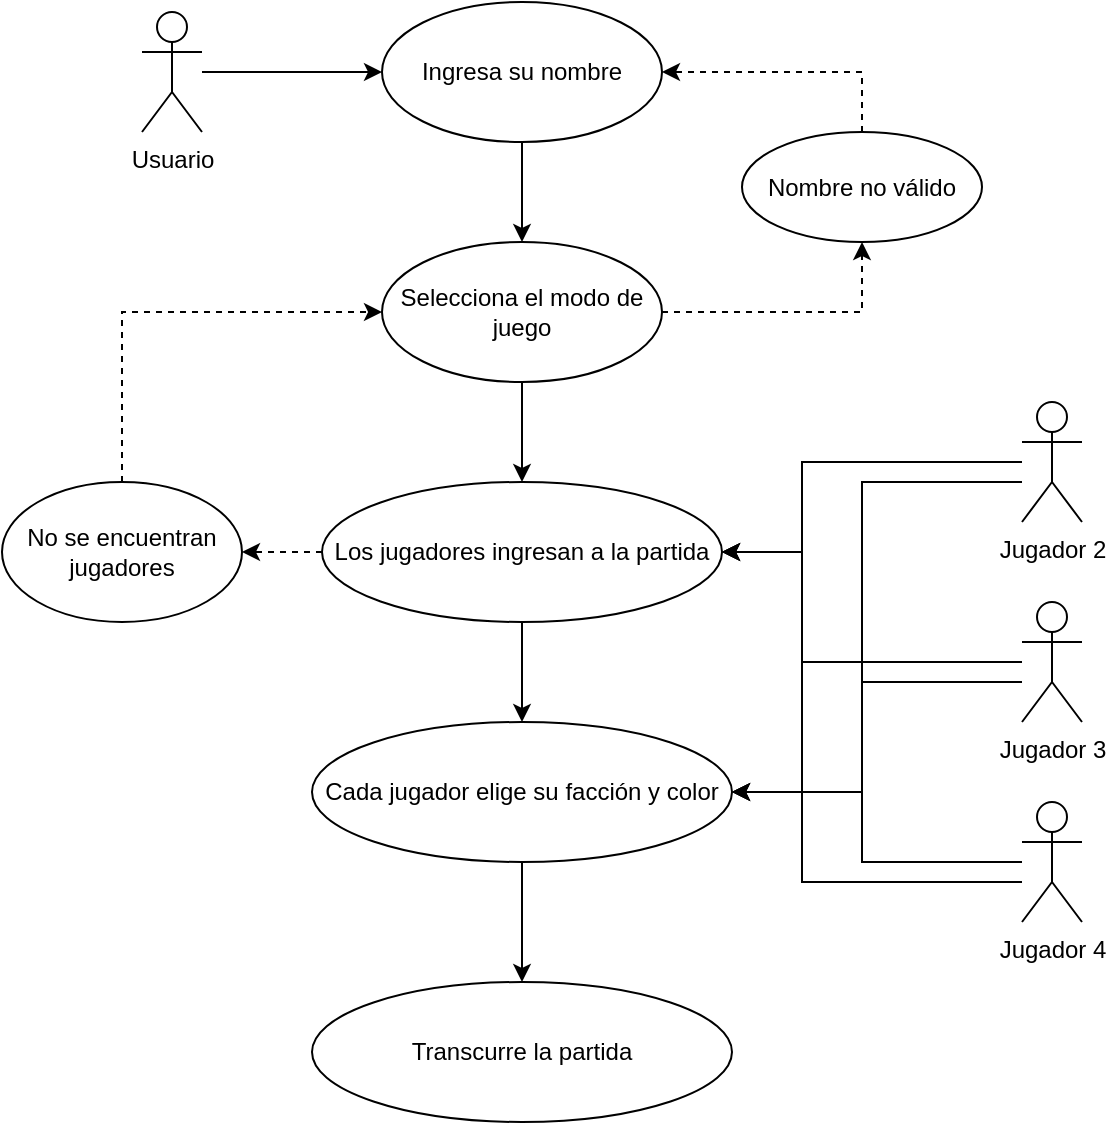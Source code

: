 <mxfile version="17.4.5" type="device"><diagram id="C5RBs43oDa-KdzZeNtuy" name="Page-1"><mxGraphModel dx="1108" dy="722" grid="1" gridSize="10" guides="1" tooltips="1" connect="1" arrows="1" fold="1" page="1" pageScale="1" pageWidth="827" pageHeight="1169" math="0" shadow="0"><root><mxCell id="WIyWlLk6GJQsqaUBKTNV-0"/><mxCell id="WIyWlLk6GJQsqaUBKTNV-1" parent="WIyWlLk6GJQsqaUBKTNV-0"/><mxCell id="BfDQw0kpplnFdr6ccy7x-18" style="edgeStyle=orthogonalEdgeStyle;rounded=0;orthogonalLoop=1;jettySize=auto;html=1;" edge="1" parent="WIyWlLk6GJQsqaUBKTNV-1" source="BfDQw0kpplnFdr6ccy7x-0" target="BfDQw0kpplnFdr6ccy7x-1"><mxGeometry relative="1" as="geometry"/></mxCell><mxCell id="BfDQw0kpplnFdr6ccy7x-0" value="Usuario" style="shape=umlActor;verticalLabelPosition=bottom;verticalAlign=top;html=1;" vertex="1" parent="WIyWlLk6GJQsqaUBKTNV-1"><mxGeometry x="130" y="275" width="30" height="60" as="geometry"/></mxCell><mxCell id="BfDQw0kpplnFdr6ccy7x-19" style="edgeStyle=orthogonalEdgeStyle;rounded=0;orthogonalLoop=1;jettySize=auto;html=1;" edge="1" parent="WIyWlLk6GJQsqaUBKTNV-1" source="BfDQw0kpplnFdr6ccy7x-1" target="BfDQw0kpplnFdr6ccy7x-4"><mxGeometry relative="1" as="geometry"/></mxCell><mxCell id="BfDQw0kpplnFdr6ccy7x-1" value="Ingresa su nombre" style="ellipse;whiteSpace=wrap;html=1;" vertex="1" parent="WIyWlLk6GJQsqaUBKTNV-1"><mxGeometry x="250" y="270" width="140" height="70" as="geometry"/></mxCell><mxCell id="BfDQw0kpplnFdr6ccy7x-20" style="edgeStyle=orthogonalEdgeStyle;rounded=0;orthogonalLoop=1;jettySize=auto;html=1;" edge="1" parent="WIyWlLk6GJQsqaUBKTNV-1" source="BfDQw0kpplnFdr6ccy7x-4" target="BfDQw0kpplnFdr6ccy7x-5"><mxGeometry relative="1" as="geometry"/></mxCell><mxCell id="BfDQw0kpplnFdr6ccy7x-34" style="edgeStyle=orthogonalEdgeStyle;rounded=0;orthogonalLoop=1;jettySize=auto;html=1;entryX=0.5;entryY=1;entryDx=0;entryDy=0;dashed=1;" edge="1" parent="WIyWlLk6GJQsqaUBKTNV-1" source="BfDQw0kpplnFdr6ccy7x-4" target="BfDQw0kpplnFdr6ccy7x-33"><mxGeometry relative="1" as="geometry"/></mxCell><mxCell id="BfDQw0kpplnFdr6ccy7x-4" value="Selecciona el modo de juego" style="ellipse;whiteSpace=wrap;html=1;" vertex="1" parent="WIyWlLk6GJQsqaUBKTNV-1"><mxGeometry x="250" y="390" width="140" height="70" as="geometry"/></mxCell><mxCell id="BfDQw0kpplnFdr6ccy7x-27" style="edgeStyle=orthogonalEdgeStyle;rounded=0;orthogonalLoop=1;jettySize=auto;html=1;" edge="1" parent="WIyWlLk6GJQsqaUBKTNV-1" source="BfDQw0kpplnFdr6ccy7x-5" target="BfDQw0kpplnFdr6ccy7x-13"><mxGeometry relative="1" as="geometry"/></mxCell><mxCell id="BfDQw0kpplnFdr6ccy7x-31" style="edgeStyle=orthogonalEdgeStyle;rounded=0;orthogonalLoop=1;jettySize=auto;html=1;dashed=1;" edge="1" parent="WIyWlLk6GJQsqaUBKTNV-1" source="BfDQw0kpplnFdr6ccy7x-5" target="BfDQw0kpplnFdr6ccy7x-30"><mxGeometry relative="1" as="geometry"/></mxCell><mxCell id="BfDQw0kpplnFdr6ccy7x-5" value="Los jugadores ingresan a la partida" style="ellipse;whiteSpace=wrap;html=1;" vertex="1" parent="WIyWlLk6GJQsqaUBKTNV-1"><mxGeometry x="220" y="510" width="200" height="70" as="geometry"/></mxCell><mxCell id="BfDQw0kpplnFdr6ccy7x-23" style="edgeStyle=orthogonalEdgeStyle;rounded=0;orthogonalLoop=1;jettySize=auto;html=1;" edge="1" parent="WIyWlLk6GJQsqaUBKTNV-1" source="BfDQw0kpplnFdr6ccy7x-6" target="BfDQw0kpplnFdr6ccy7x-5"><mxGeometry relative="1" as="geometry"><Array as="points"><mxPoint x="460" y="710"/><mxPoint x="460" y="545"/></Array></mxGeometry></mxCell><mxCell id="BfDQw0kpplnFdr6ccy7x-26" style="edgeStyle=orthogonalEdgeStyle;rounded=0;orthogonalLoop=1;jettySize=auto;html=1;" edge="1" parent="WIyWlLk6GJQsqaUBKTNV-1" source="BfDQw0kpplnFdr6ccy7x-6" target="BfDQw0kpplnFdr6ccy7x-13"><mxGeometry relative="1" as="geometry"><Array as="points"><mxPoint x="490" y="700"/><mxPoint x="490" y="665"/></Array></mxGeometry></mxCell><mxCell id="BfDQw0kpplnFdr6ccy7x-6" value="Jugador 4" style="shape=umlActor;verticalLabelPosition=bottom;verticalAlign=top;html=1;" vertex="1" parent="WIyWlLk6GJQsqaUBKTNV-1"><mxGeometry x="570" y="670" width="30" height="60" as="geometry"/></mxCell><mxCell id="BfDQw0kpplnFdr6ccy7x-22" style="edgeStyle=orthogonalEdgeStyle;rounded=0;orthogonalLoop=1;jettySize=auto;html=1;" edge="1" parent="WIyWlLk6GJQsqaUBKTNV-1" source="BfDQw0kpplnFdr6ccy7x-7" target="BfDQw0kpplnFdr6ccy7x-5"><mxGeometry relative="1" as="geometry"><Array as="points"><mxPoint x="460" y="600"/><mxPoint x="460" y="545"/></Array></mxGeometry></mxCell><mxCell id="BfDQw0kpplnFdr6ccy7x-25" style="edgeStyle=orthogonalEdgeStyle;rounded=0;orthogonalLoop=1;jettySize=auto;html=1;" edge="1" parent="WIyWlLk6GJQsqaUBKTNV-1" source="BfDQw0kpplnFdr6ccy7x-7" target="BfDQw0kpplnFdr6ccy7x-13"><mxGeometry relative="1" as="geometry"><Array as="points"><mxPoint x="490" y="610"/><mxPoint x="490" y="665"/></Array></mxGeometry></mxCell><mxCell id="BfDQw0kpplnFdr6ccy7x-7" value="Jugador 3" style="shape=umlActor;verticalLabelPosition=bottom;verticalAlign=top;html=1;" vertex="1" parent="WIyWlLk6GJQsqaUBKTNV-1"><mxGeometry x="570" y="570" width="30" height="60" as="geometry"/></mxCell><mxCell id="BfDQw0kpplnFdr6ccy7x-21" style="edgeStyle=orthogonalEdgeStyle;rounded=0;orthogonalLoop=1;jettySize=auto;html=1;" edge="1" parent="WIyWlLk6GJQsqaUBKTNV-1" source="BfDQw0kpplnFdr6ccy7x-8" target="BfDQw0kpplnFdr6ccy7x-5"><mxGeometry relative="1" as="geometry"><Array as="points"><mxPoint x="460" y="500"/><mxPoint x="460" y="545"/></Array></mxGeometry></mxCell><mxCell id="BfDQw0kpplnFdr6ccy7x-24" style="edgeStyle=orthogonalEdgeStyle;rounded=0;orthogonalLoop=1;jettySize=auto;html=1;" edge="1" parent="WIyWlLk6GJQsqaUBKTNV-1" source="BfDQw0kpplnFdr6ccy7x-8" target="BfDQw0kpplnFdr6ccy7x-13"><mxGeometry relative="1" as="geometry"><Array as="points"><mxPoint x="490" y="510"/><mxPoint x="490" y="665"/></Array></mxGeometry></mxCell><mxCell id="BfDQw0kpplnFdr6ccy7x-8" value="Jugador 2" style="shape=umlActor;verticalLabelPosition=bottom;verticalAlign=top;html=1;" vertex="1" parent="WIyWlLk6GJQsqaUBKTNV-1"><mxGeometry x="570" y="470" width="30" height="60" as="geometry"/></mxCell><mxCell id="BfDQw0kpplnFdr6ccy7x-28" style="edgeStyle=orthogonalEdgeStyle;rounded=0;orthogonalLoop=1;jettySize=auto;html=1;" edge="1" parent="WIyWlLk6GJQsqaUBKTNV-1" source="BfDQw0kpplnFdr6ccy7x-13" target="BfDQw0kpplnFdr6ccy7x-17"><mxGeometry relative="1" as="geometry"/></mxCell><mxCell id="BfDQw0kpplnFdr6ccy7x-13" value="Cada jugador elige su facción y color" style="ellipse;whiteSpace=wrap;html=1;" vertex="1" parent="WIyWlLk6GJQsqaUBKTNV-1"><mxGeometry x="215" y="630" width="210" height="70" as="geometry"/></mxCell><mxCell id="BfDQw0kpplnFdr6ccy7x-17" value="Transcurre la partida" style="ellipse;whiteSpace=wrap;html=1;" vertex="1" parent="WIyWlLk6GJQsqaUBKTNV-1"><mxGeometry x="215" y="760" width="210" height="70" as="geometry"/></mxCell><mxCell id="BfDQw0kpplnFdr6ccy7x-32" style="edgeStyle=orthogonalEdgeStyle;rounded=0;orthogonalLoop=1;jettySize=auto;html=1;dashed=1;entryX=0;entryY=0.5;entryDx=0;entryDy=0;" edge="1" parent="WIyWlLk6GJQsqaUBKTNV-1" source="BfDQw0kpplnFdr6ccy7x-30" target="BfDQw0kpplnFdr6ccy7x-4"><mxGeometry relative="1" as="geometry"><mxPoint x="120" y="450.0" as="targetPoint"/><Array as="points"><mxPoint x="120" y="425"/></Array></mxGeometry></mxCell><mxCell id="BfDQw0kpplnFdr6ccy7x-30" value="No se encuentran&lt;br&gt;jugadores" style="ellipse;whiteSpace=wrap;html=1;" vertex="1" parent="WIyWlLk6GJQsqaUBKTNV-1"><mxGeometry x="60" y="510" width="120" height="70" as="geometry"/></mxCell><mxCell id="BfDQw0kpplnFdr6ccy7x-35" style="edgeStyle=orthogonalEdgeStyle;rounded=0;orthogonalLoop=1;jettySize=auto;html=1;dashed=1;" edge="1" parent="WIyWlLk6GJQsqaUBKTNV-1" source="BfDQw0kpplnFdr6ccy7x-33" target="BfDQw0kpplnFdr6ccy7x-1"><mxGeometry relative="1" as="geometry"><Array as="points"><mxPoint x="490" y="305"/></Array></mxGeometry></mxCell><mxCell id="BfDQw0kpplnFdr6ccy7x-33" value="Nombre no válido" style="ellipse;whiteSpace=wrap;html=1;" vertex="1" parent="WIyWlLk6GJQsqaUBKTNV-1"><mxGeometry x="430" y="335" width="120" height="55" as="geometry"/></mxCell></root></mxGraphModel></diagram></mxfile>